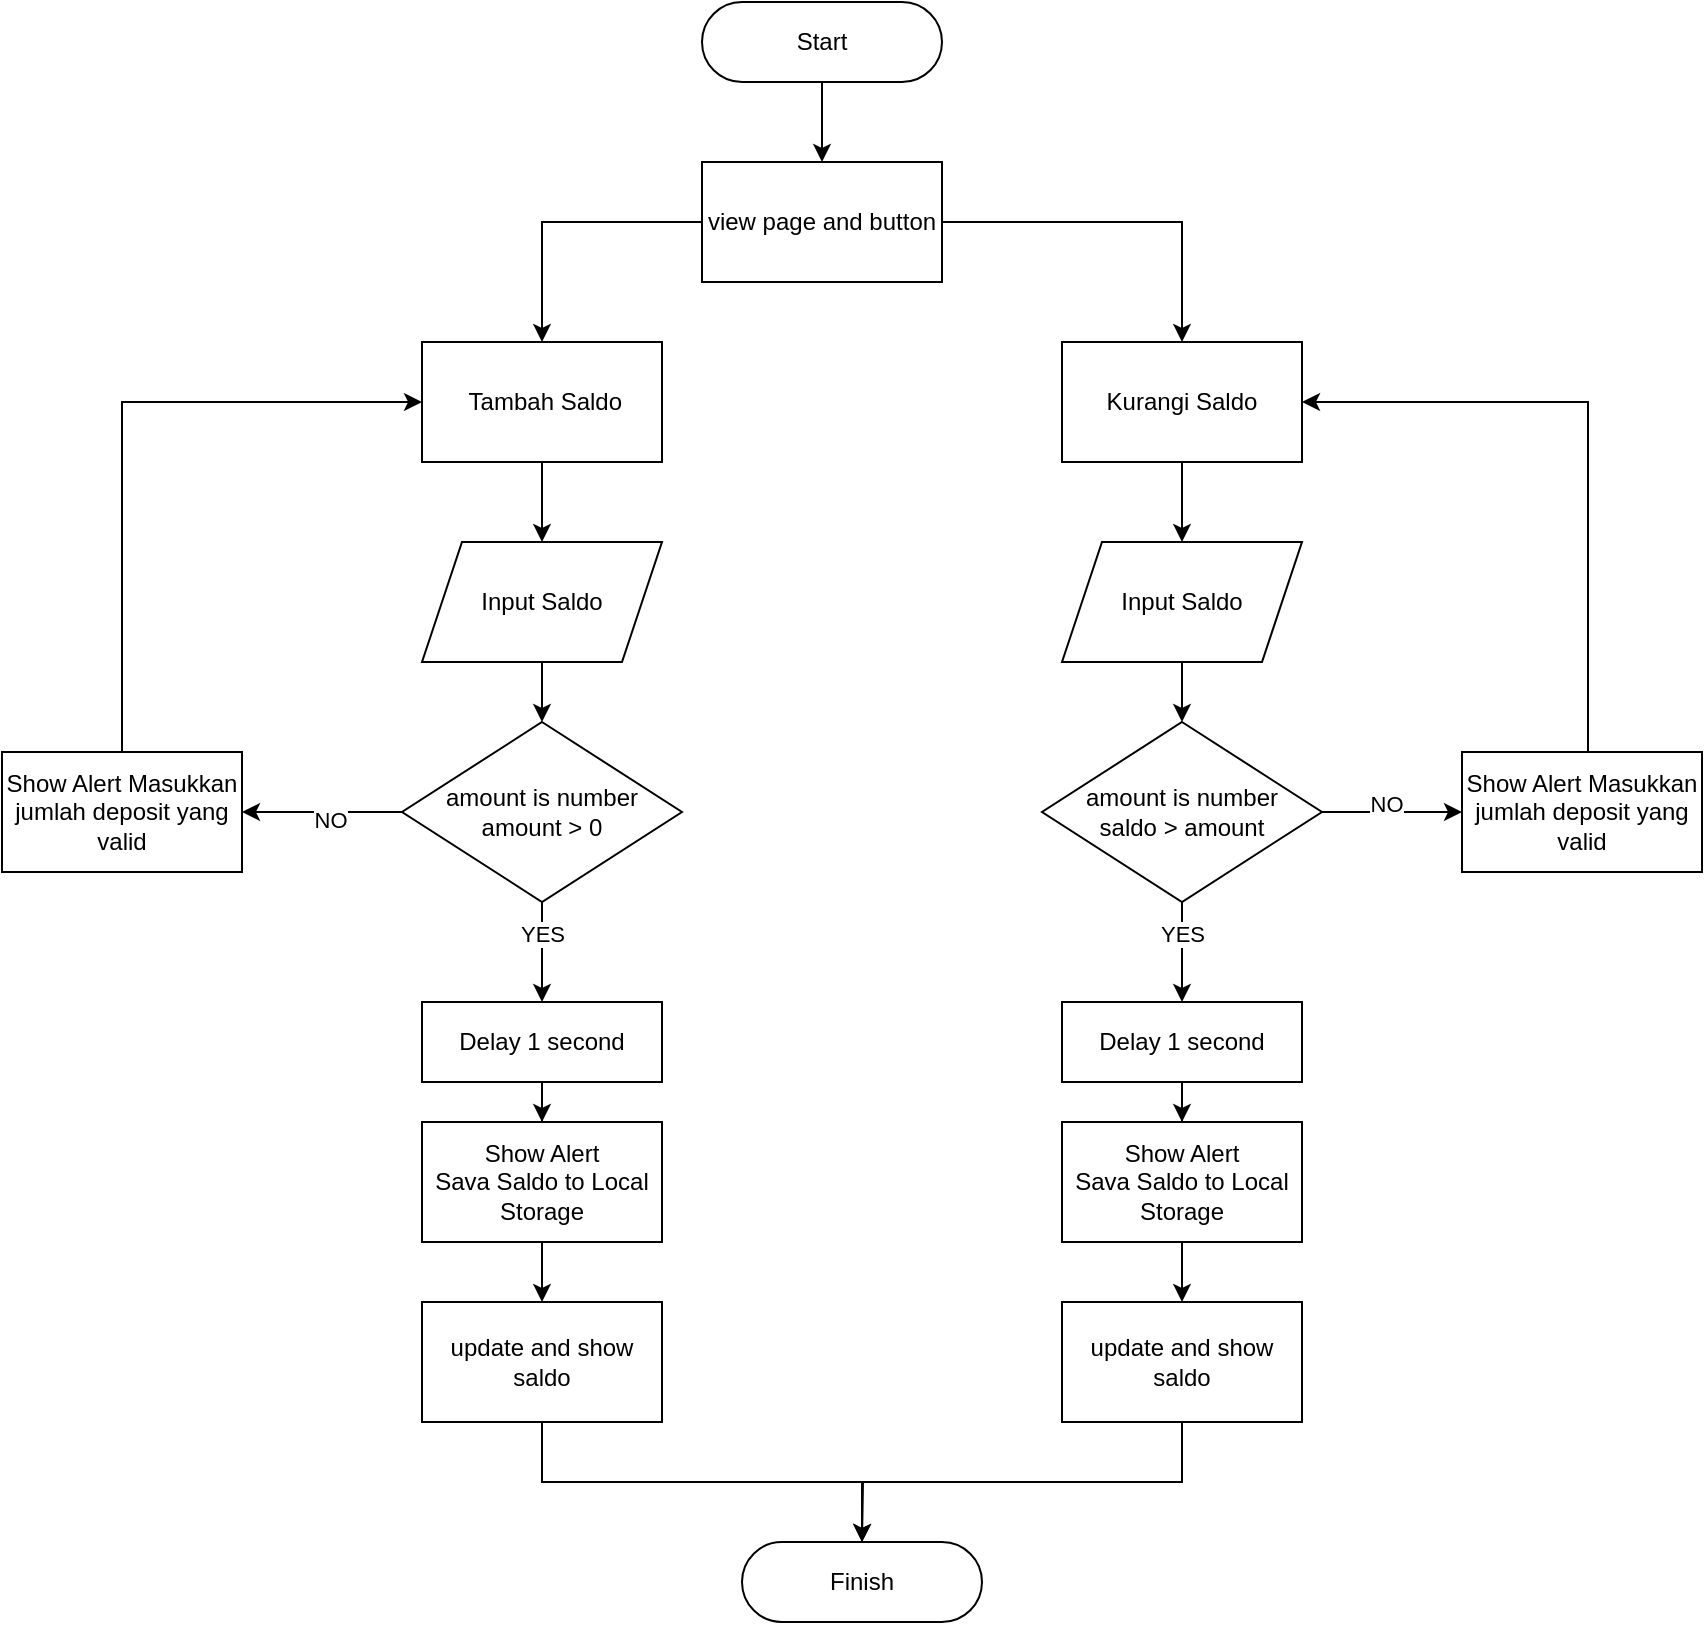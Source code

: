 <mxfile version="21.8.2" type="github">
  <diagram id="C5RBs43oDa-KdzZeNtuy" name="Page-1">
    <mxGraphModel dx="1100" dy="600" grid="1" gridSize="10" guides="1" tooltips="1" connect="1" arrows="1" fold="1" page="1" pageScale="1" pageWidth="827" pageHeight="1169" math="0" shadow="0">
      <root>
        <mxCell id="WIyWlLk6GJQsqaUBKTNV-0" />
        <mxCell id="WIyWlLk6GJQsqaUBKTNV-1" parent="WIyWlLk6GJQsqaUBKTNV-0" />
        <mxCell id="s5LCpLd4Qd4MShCL3k_P-15" style="edgeStyle=orthogonalEdgeStyle;rounded=0;orthogonalLoop=1;jettySize=auto;html=1;exitX=0.5;exitY=1;exitDx=0;exitDy=0;" edge="1" parent="WIyWlLk6GJQsqaUBKTNV-1" source="WIyWlLk6GJQsqaUBKTNV-3" target="s5LCpLd4Qd4MShCL3k_P-10">
          <mxGeometry relative="1" as="geometry" />
        </mxCell>
        <mxCell id="WIyWlLk6GJQsqaUBKTNV-3" value="Start" style="rounded=1;whiteSpace=wrap;html=1;fontSize=12;glass=0;strokeWidth=1;shadow=0;arcSize=50;" parent="WIyWlLk6GJQsqaUBKTNV-1" vertex="1">
          <mxGeometry x="440" y="60" width="120" height="40" as="geometry" />
        </mxCell>
        <mxCell id="s5LCpLd4Qd4MShCL3k_P-13" value="" style="edgeStyle=orthogonalEdgeStyle;rounded=0;orthogonalLoop=1;jettySize=auto;html=1;" edge="1" parent="WIyWlLk6GJQsqaUBKTNV-1" source="s5LCpLd4Qd4MShCL3k_P-10" target="s5LCpLd4Qd4MShCL3k_P-12">
          <mxGeometry relative="1" as="geometry" />
        </mxCell>
        <mxCell id="s5LCpLd4Qd4MShCL3k_P-17" value="" style="edgeStyle=orthogonalEdgeStyle;rounded=0;orthogonalLoop=1;jettySize=auto;html=1;entryX=0.5;entryY=0;entryDx=0;entryDy=0;" edge="1" parent="WIyWlLk6GJQsqaUBKTNV-1" source="s5LCpLd4Qd4MShCL3k_P-10" target="s5LCpLd4Qd4MShCL3k_P-35">
          <mxGeometry relative="1" as="geometry">
            <mxPoint x="680" y="230" as="targetPoint" />
          </mxGeometry>
        </mxCell>
        <mxCell id="s5LCpLd4Qd4MShCL3k_P-10" value="view page and button" style="rounded=0;whiteSpace=wrap;html=1;" vertex="1" parent="WIyWlLk6GJQsqaUBKTNV-1">
          <mxGeometry x="440" y="140" width="120" height="60" as="geometry" />
        </mxCell>
        <mxCell id="s5LCpLd4Qd4MShCL3k_P-19" value="" style="edgeStyle=orthogonalEdgeStyle;rounded=0;orthogonalLoop=1;jettySize=auto;html=1;" edge="1" parent="WIyWlLk6GJQsqaUBKTNV-1" source="s5LCpLd4Qd4MShCL3k_P-12" target="s5LCpLd4Qd4MShCL3k_P-18">
          <mxGeometry relative="1" as="geometry" />
        </mxCell>
        <mxCell id="s5LCpLd4Qd4MShCL3k_P-12" value="&lt;div&gt;&amp;nbsp;Tambah Saldo&lt;/div&gt;" style="rounded=0;whiteSpace=wrap;html=1;" vertex="1" parent="WIyWlLk6GJQsqaUBKTNV-1">
          <mxGeometry x="300" y="230" width="120" height="60" as="geometry" />
        </mxCell>
        <mxCell id="s5LCpLd4Qd4MShCL3k_P-21" value="" style="edgeStyle=orthogonalEdgeStyle;rounded=0;orthogonalLoop=1;jettySize=auto;html=1;" edge="1" parent="WIyWlLk6GJQsqaUBKTNV-1" source="s5LCpLd4Qd4MShCL3k_P-18" target="s5LCpLd4Qd4MShCL3k_P-20">
          <mxGeometry relative="1" as="geometry" />
        </mxCell>
        <mxCell id="s5LCpLd4Qd4MShCL3k_P-18" value="Input Saldo" style="shape=parallelogram;perimeter=parallelogramPerimeter;whiteSpace=wrap;html=1;fixedSize=1;rounded=0;" vertex="1" parent="WIyWlLk6GJQsqaUBKTNV-1">
          <mxGeometry x="300" y="330" width="120" height="60" as="geometry" />
        </mxCell>
        <mxCell id="s5LCpLd4Qd4MShCL3k_P-23" value="" style="edgeStyle=orthogonalEdgeStyle;rounded=0;orthogonalLoop=1;jettySize=auto;html=1;" edge="1" parent="WIyWlLk6GJQsqaUBKTNV-1" source="s5LCpLd4Qd4MShCL3k_P-20" target="s5LCpLd4Qd4MShCL3k_P-22">
          <mxGeometry relative="1" as="geometry" />
        </mxCell>
        <mxCell id="s5LCpLd4Qd4MShCL3k_P-24" value="YES" style="edgeLabel;html=1;align=center;verticalAlign=middle;resizable=0;points=[];" vertex="1" connectable="0" parent="s5LCpLd4Qd4MShCL3k_P-23">
          <mxGeometry x="-0.375" relative="1" as="geometry">
            <mxPoint as="offset" />
          </mxGeometry>
        </mxCell>
        <mxCell id="s5LCpLd4Qd4MShCL3k_P-26" value="" style="edgeStyle=orthogonalEdgeStyle;rounded=0;orthogonalLoop=1;jettySize=auto;html=1;" edge="1" parent="WIyWlLk6GJQsqaUBKTNV-1" source="s5LCpLd4Qd4MShCL3k_P-20" target="s5LCpLd4Qd4MShCL3k_P-25">
          <mxGeometry relative="1" as="geometry" />
        </mxCell>
        <mxCell id="s5LCpLd4Qd4MShCL3k_P-27" value="No" style="edgeLabel;html=1;align=center;verticalAlign=middle;resizable=0;points=[];" vertex="1" connectable="0" parent="s5LCpLd4Qd4MShCL3k_P-26">
          <mxGeometry x="-0.071" y="5" relative="1" as="geometry">
            <mxPoint as="offset" />
          </mxGeometry>
        </mxCell>
        <mxCell id="s5LCpLd4Qd4MShCL3k_P-28" value="NO" style="edgeLabel;html=1;align=center;verticalAlign=middle;resizable=0;points=[];" vertex="1" connectable="0" parent="s5LCpLd4Qd4MShCL3k_P-26">
          <mxGeometry x="-0.099" y="4" relative="1" as="geometry">
            <mxPoint as="offset" />
          </mxGeometry>
        </mxCell>
        <mxCell id="s5LCpLd4Qd4MShCL3k_P-20" value="&lt;div&gt;amount is number&lt;/div&gt;&lt;div&gt;amount &amp;gt; 0&lt;/div&gt;" style="rhombus;whiteSpace=wrap;html=1;rounded=0;" vertex="1" parent="WIyWlLk6GJQsqaUBKTNV-1">
          <mxGeometry x="290" y="420" width="140" height="90" as="geometry" />
        </mxCell>
        <mxCell id="s5LCpLd4Qd4MShCL3k_P-31" value="" style="edgeStyle=orthogonalEdgeStyle;rounded=0;orthogonalLoop=1;jettySize=auto;html=1;" edge="1" parent="WIyWlLk6GJQsqaUBKTNV-1" source="s5LCpLd4Qd4MShCL3k_P-22" target="s5LCpLd4Qd4MShCL3k_P-30">
          <mxGeometry relative="1" as="geometry" />
        </mxCell>
        <mxCell id="s5LCpLd4Qd4MShCL3k_P-22" value="Delay 1 second" style="whiteSpace=wrap;html=1;rounded=0;" vertex="1" parent="WIyWlLk6GJQsqaUBKTNV-1">
          <mxGeometry x="300" y="560" width="120" height="40" as="geometry" />
        </mxCell>
        <mxCell id="s5LCpLd4Qd4MShCL3k_P-29" style="edgeStyle=orthogonalEdgeStyle;rounded=0;orthogonalLoop=1;jettySize=auto;html=1;entryX=0;entryY=0.5;entryDx=0;entryDy=0;" edge="1" parent="WIyWlLk6GJQsqaUBKTNV-1" source="s5LCpLd4Qd4MShCL3k_P-25" target="s5LCpLd4Qd4MShCL3k_P-12">
          <mxGeometry relative="1" as="geometry">
            <Array as="points">
              <mxPoint x="150" y="260" />
            </Array>
          </mxGeometry>
        </mxCell>
        <mxCell id="s5LCpLd4Qd4MShCL3k_P-25" value="Show Alert Masukkan jumlah deposit yang valid" style="whiteSpace=wrap;html=1;rounded=0;" vertex="1" parent="WIyWlLk6GJQsqaUBKTNV-1">
          <mxGeometry x="90" y="435" width="120" height="60" as="geometry" />
        </mxCell>
        <mxCell id="s5LCpLd4Qd4MShCL3k_P-33" value="" style="edgeStyle=orthogonalEdgeStyle;rounded=0;orthogonalLoop=1;jettySize=auto;html=1;" edge="1" parent="WIyWlLk6GJQsqaUBKTNV-1" source="s5LCpLd4Qd4MShCL3k_P-30" target="s5LCpLd4Qd4MShCL3k_P-32">
          <mxGeometry relative="1" as="geometry" />
        </mxCell>
        <mxCell id="s5LCpLd4Qd4MShCL3k_P-30" value="&lt;div&gt;Show Alert&lt;/div&gt;&lt;div&gt;Sava Saldo to Local Storage&lt;br&gt;&lt;/div&gt;" style="whiteSpace=wrap;html=1;rounded=0;" vertex="1" parent="WIyWlLk6GJQsqaUBKTNV-1">
          <mxGeometry x="300" y="620" width="120" height="60" as="geometry" />
        </mxCell>
        <mxCell id="s5LCpLd4Qd4MShCL3k_P-54" style="edgeStyle=orthogonalEdgeStyle;rounded=0;orthogonalLoop=1;jettySize=auto;html=1;entryX=0.5;entryY=0;entryDx=0;entryDy=0;" edge="1" parent="WIyWlLk6GJQsqaUBKTNV-1" source="s5LCpLd4Qd4MShCL3k_P-32" target="s5LCpLd4Qd4MShCL3k_P-53">
          <mxGeometry relative="1" as="geometry">
            <Array as="points">
              <mxPoint x="360" y="800" />
              <mxPoint x="520" y="800" />
            </Array>
          </mxGeometry>
        </mxCell>
        <mxCell id="s5LCpLd4Qd4MShCL3k_P-32" value="update and show saldo" style="whiteSpace=wrap;html=1;rounded=0;" vertex="1" parent="WIyWlLk6GJQsqaUBKTNV-1">
          <mxGeometry x="300" y="710" width="120" height="60" as="geometry" />
        </mxCell>
        <mxCell id="s5LCpLd4Qd4MShCL3k_P-34" value="" style="edgeStyle=orthogonalEdgeStyle;rounded=0;orthogonalLoop=1;jettySize=auto;html=1;" edge="1" parent="WIyWlLk6GJQsqaUBKTNV-1" source="s5LCpLd4Qd4MShCL3k_P-35" target="s5LCpLd4Qd4MShCL3k_P-37">
          <mxGeometry relative="1" as="geometry" />
        </mxCell>
        <mxCell id="s5LCpLd4Qd4MShCL3k_P-35" value="&lt;div&gt;Kurangi Saldo&lt;br&gt;&lt;/div&gt;" style="rounded=0;whiteSpace=wrap;html=1;" vertex="1" parent="WIyWlLk6GJQsqaUBKTNV-1">
          <mxGeometry x="620" y="230" width="120" height="60" as="geometry" />
        </mxCell>
        <mxCell id="s5LCpLd4Qd4MShCL3k_P-36" value="" style="edgeStyle=orthogonalEdgeStyle;rounded=0;orthogonalLoop=1;jettySize=auto;html=1;" edge="1" parent="WIyWlLk6GJQsqaUBKTNV-1" source="s5LCpLd4Qd4MShCL3k_P-37" target="s5LCpLd4Qd4MShCL3k_P-43">
          <mxGeometry relative="1" as="geometry" />
        </mxCell>
        <mxCell id="s5LCpLd4Qd4MShCL3k_P-37" value="Input Saldo" style="shape=parallelogram;perimeter=parallelogramPerimeter;whiteSpace=wrap;html=1;fixedSize=1;rounded=0;" vertex="1" parent="WIyWlLk6GJQsqaUBKTNV-1">
          <mxGeometry x="620" y="330" width="120" height="60" as="geometry" />
        </mxCell>
        <mxCell id="s5LCpLd4Qd4MShCL3k_P-38" value="" style="edgeStyle=orthogonalEdgeStyle;rounded=0;orthogonalLoop=1;jettySize=auto;html=1;" edge="1" parent="WIyWlLk6GJQsqaUBKTNV-1" source="s5LCpLd4Qd4MShCL3k_P-43" target="s5LCpLd4Qd4MShCL3k_P-45">
          <mxGeometry relative="1" as="geometry" />
        </mxCell>
        <mxCell id="s5LCpLd4Qd4MShCL3k_P-39" value="YES" style="edgeLabel;html=1;align=center;verticalAlign=middle;resizable=0;points=[];" vertex="1" connectable="0" parent="s5LCpLd4Qd4MShCL3k_P-38">
          <mxGeometry x="-0.375" relative="1" as="geometry">
            <mxPoint as="offset" />
          </mxGeometry>
        </mxCell>
        <mxCell id="s5LCpLd4Qd4MShCL3k_P-40" value="" style="edgeStyle=orthogonalEdgeStyle;rounded=0;orthogonalLoop=1;jettySize=auto;html=1;entryX=0;entryY=0.5;entryDx=0;entryDy=0;" edge="1" parent="WIyWlLk6GJQsqaUBKTNV-1" source="s5LCpLd4Qd4MShCL3k_P-43" target="s5LCpLd4Qd4MShCL3k_P-47">
          <mxGeometry relative="1" as="geometry">
            <mxPoint x="823" y="465" as="targetPoint" />
          </mxGeometry>
        </mxCell>
        <mxCell id="s5LCpLd4Qd4MShCL3k_P-41" value="No" style="edgeLabel;html=1;align=center;verticalAlign=middle;resizable=0;points=[];" vertex="1" connectable="0" parent="s5LCpLd4Qd4MShCL3k_P-40">
          <mxGeometry x="-0.071" y="5" relative="1" as="geometry">
            <mxPoint as="offset" />
          </mxGeometry>
        </mxCell>
        <mxCell id="s5LCpLd4Qd4MShCL3k_P-42" value="NO" style="edgeLabel;html=1;align=center;verticalAlign=middle;resizable=0;points=[];" vertex="1" connectable="0" parent="s5LCpLd4Qd4MShCL3k_P-40">
          <mxGeometry x="-0.099" y="4" relative="1" as="geometry">
            <mxPoint as="offset" />
          </mxGeometry>
        </mxCell>
        <mxCell id="s5LCpLd4Qd4MShCL3k_P-43" value="&lt;div&gt;amount is number&lt;/div&gt;&lt;div&gt;saldo &amp;gt; amount&lt;br&gt;&lt;/div&gt;" style="rhombus;whiteSpace=wrap;html=1;rounded=0;" vertex="1" parent="WIyWlLk6GJQsqaUBKTNV-1">
          <mxGeometry x="610" y="420" width="140" height="90" as="geometry" />
        </mxCell>
        <mxCell id="s5LCpLd4Qd4MShCL3k_P-44" value="" style="edgeStyle=orthogonalEdgeStyle;rounded=0;orthogonalLoop=1;jettySize=auto;html=1;" edge="1" parent="WIyWlLk6GJQsqaUBKTNV-1" source="s5LCpLd4Qd4MShCL3k_P-45" target="s5LCpLd4Qd4MShCL3k_P-49">
          <mxGeometry relative="1" as="geometry" />
        </mxCell>
        <mxCell id="s5LCpLd4Qd4MShCL3k_P-45" value="Delay 1 second" style="whiteSpace=wrap;html=1;rounded=0;" vertex="1" parent="WIyWlLk6GJQsqaUBKTNV-1">
          <mxGeometry x="620" y="560" width="120" height="40" as="geometry" />
        </mxCell>
        <mxCell id="s5LCpLd4Qd4MShCL3k_P-46" style="edgeStyle=orthogonalEdgeStyle;rounded=0;orthogonalLoop=1;jettySize=auto;html=1;entryX=1;entryY=0.5;entryDx=0;entryDy=0;exitX=0.5;exitY=0;exitDx=0;exitDy=0;" edge="1" parent="WIyWlLk6GJQsqaUBKTNV-1" source="s5LCpLd4Qd4MShCL3k_P-47" target="s5LCpLd4Qd4MShCL3k_P-35">
          <mxGeometry relative="1" as="geometry">
            <Array as="points">
              <mxPoint x="883" y="440" />
              <mxPoint x="883" y="260" />
            </Array>
            <mxPoint x="883" y="435" as="sourcePoint" />
          </mxGeometry>
        </mxCell>
        <mxCell id="s5LCpLd4Qd4MShCL3k_P-47" value="Show Alert Masukkan jumlah deposit yang valid" style="whiteSpace=wrap;html=1;rounded=0;" vertex="1" parent="WIyWlLk6GJQsqaUBKTNV-1">
          <mxGeometry x="820" y="435" width="120" height="60" as="geometry" />
        </mxCell>
        <mxCell id="s5LCpLd4Qd4MShCL3k_P-48" value="" style="edgeStyle=orthogonalEdgeStyle;rounded=0;orthogonalLoop=1;jettySize=auto;html=1;" edge="1" parent="WIyWlLk6GJQsqaUBKTNV-1" source="s5LCpLd4Qd4MShCL3k_P-49" target="s5LCpLd4Qd4MShCL3k_P-50">
          <mxGeometry relative="1" as="geometry" />
        </mxCell>
        <mxCell id="s5LCpLd4Qd4MShCL3k_P-49" value="&lt;div&gt;Show Alert&lt;/div&gt;&lt;div&gt;Sava Saldo to Local Storage&lt;br&gt;&lt;/div&gt;" style="whiteSpace=wrap;html=1;rounded=0;" vertex="1" parent="WIyWlLk6GJQsqaUBKTNV-1">
          <mxGeometry x="620" y="620" width="120" height="60" as="geometry" />
        </mxCell>
        <mxCell id="s5LCpLd4Qd4MShCL3k_P-55" style="edgeStyle=orthogonalEdgeStyle;rounded=0;orthogonalLoop=1;jettySize=auto;html=1;exitX=0.5;exitY=1;exitDx=0;exitDy=0;" edge="1" parent="WIyWlLk6GJQsqaUBKTNV-1" source="s5LCpLd4Qd4MShCL3k_P-50">
          <mxGeometry relative="1" as="geometry">
            <mxPoint x="520" y="830" as="targetPoint" />
          </mxGeometry>
        </mxCell>
        <mxCell id="s5LCpLd4Qd4MShCL3k_P-50" value="update and show saldo" style="whiteSpace=wrap;html=1;rounded=0;" vertex="1" parent="WIyWlLk6GJQsqaUBKTNV-1">
          <mxGeometry x="620" y="710" width="120" height="60" as="geometry" />
        </mxCell>
        <mxCell id="s5LCpLd4Qd4MShCL3k_P-53" value="Finish" style="rounded=1;whiteSpace=wrap;html=1;fontSize=12;glass=0;strokeWidth=1;shadow=0;arcSize=50;" vertex="1" parent="WIyWlLk6GJQsqaUBKTNV-1">
          <mxGeometry x="460" y="830" width="120" height="40" as="geometry" />
        </mxCell>
      </root>
    </mxGraphModel>
  </diagram>
</mxfile>
